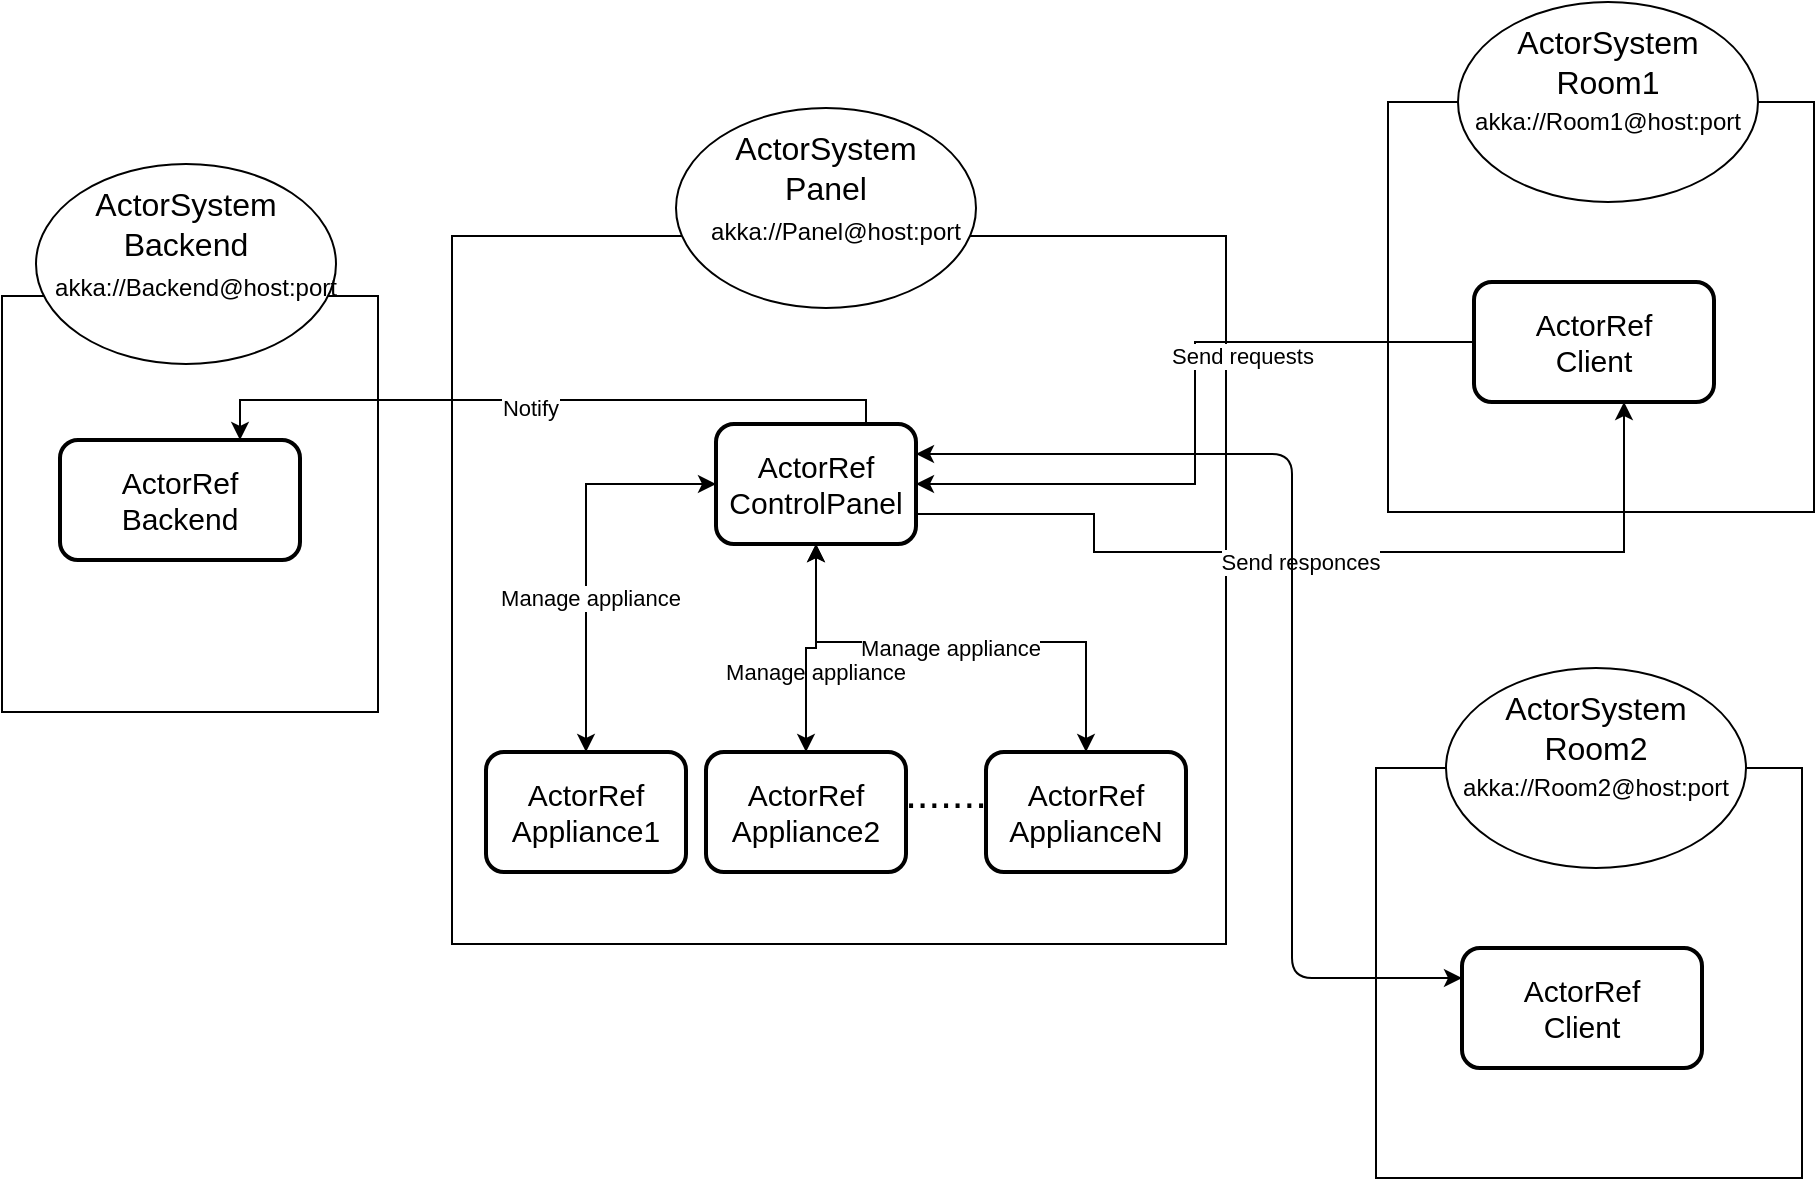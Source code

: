 <mxfile version="14.6.1" type="device"><diagram name="Page-1" id="5f0bae14-7c28-e335-631c-24af17079c00"><mxGraphModel dx="2522" dy="762" grid="0" gridSize="10" guides="1" tooltips="1" connect="1" arrows="1" fold="1" page="1" pageScale="1" pageWidth="1100" pageHeight="850" background="#ffffff" math="0" shadow="0"><root><mxCell id="0"/><mxCell id="1" parent="0"/><mxCell id="8v1RVWd127j1gLK0Y0NK-1" value="" style="whiteSpace=wrap;html=1;" vertex="1" parent="1"><mxGeometry x="-8" y="267" width="188" height="208" as="geometry"/></mxCell><mxCell id="GkRG9vbWSzHUEyqcomnQ-1" value="" style="whiteSpace=wrap;html=1;" parent="1" vertex="1"><mxGeometry x="217" y="237" width="387" height="354" as="geometry"/></mxCell><mxCell id="GkRG9vbWSzHUEyqcomnQ-2" value="" style="ellipse;whiteSpace=wrap;html=1;" parent="1" vertex="1"><mxGeometry x="329" y="173" width="150" height="100" as="geometry"/></mxCell><mxCell id="GkRG9vbWSzHUEyqcomnQ-3" value="&lt;font style=&quot;font-size: 16px&quot;&gt;ActorSystem&lt;br&gt;Panel&lt;br&gt;&lt;/font&gt;" style="text;html=1;strokeColor=none;fillColor=none;align=center;verticalAlign=middle;whiteSpace=wrap;rounded=0;strokeWidth=5;" parent="1" vertex="1"><mxGeometry x="339" y="173" width="130" height="60" as="geometry"/></mxCell><mxCell id="GkRG9vbWSzHUEyqcomnQ-4" value="akka://Panel@host:port" style="text;html=1;strokeColor=none;fillColor=none;align=center;verticalAlign=middle;whiteSpace=wrap;rounded=0;" parent="1" vertex="1"><mxGeometry x="389" y="225" width="40" height="20" as="geometry"/></mxCell><mxCell id="GkRG9vbWSzHUEyqcomnQ-6" value="&lt;span style=&quot;font-size: 15px&quot;&gt;ActorRef&lt;br&gt;Backend&lt;br&gt;&lt;/span&gt;" style="rounded=1;whiteSpace=wrap;html=1;strokeWidth=2;" parent="1" vertex="1"><mxGeometry x="21" y="339" width="120" height="60" as="geometry"/></mxCell><mxCell id="GkRG9vbWSzHUEyqcomnQ-24" style="edgeStyle=orthogonalEdgeStyle;rounded=0;orthogonalLoop=1;jettySize=auto;html=1;entryX=0.5;entryY=0;entryDx=0;entryDy=0;startArrow=classic;startFill=1;" parent="1" source="GkRG9vbWSzHUEyqcomnQ-7" target="GkRG9vbWSzHUEyqcomnQ-20" edge="1"><mxGeometry relative="1" as="geometry"/></mxCell><mxCell id="GkRG9vbWSzHUEyqcomnQ-29" value="Manage appliance" style="edgeLabel;html=1;align=center;verticalAlign=middle;resizable=0;points=[];" parent="GkRG9vbWSzHUEyqcomnQ-24" vertex="1" connectable="0"><mxGeometry x="0.224" y="2" relative="1" as="geometry"><mxPoint as="offset"/></mxGeometry></mxCell><mxCell id="GkRG9vbWSzHUEyqcomnQ-25" style="edgeStyle=orthogonalEdgeStyle;rounded=0;orthogonalLoop=1;jettySize=auto;html=1;startArrow=classic;startFill=1;" parent="1" source="GkRG9vbWSzHUEyqcomnQ-7" target="GkRG9vbWSzHUEyqcomnQ-21" edge="1"><mxGeometry relative="1" as="geometry"/></mxCell><mxCell id="GkRG9vbWSzHUEyqcomnQ-26" style="edgeStyle=orthogonalEdgeStyle;rounded=0;orthogonalLoop=1;jettySize=auto;html=1;entryX=0.5;entryY=0;entryDx=0;entryDy=0;startArrow=classic;startFill=1;" parent="1" source="GkRG9vbWSzHUEyqcomnQ-7" target="GkRG9vbWSzHUEyqcomnQ-22" edge="1"><mxGeometry relative="1" as="geometry"><Array as="points"><mxPoint x="399" y="440"/><mxPoint x="534" y="440"/></Array></mxGeometry></mxCell><mxCell id="GkRG9vbWSzHUEyqcomnQ-30" value="Manage appliance" style="edgeLabel;html=1;align=center;verticalAlign=middle;resizable=0;points=[];" parent="GkRG9vbWSzHUEyqcomnQ-26" vertex="1" connectable="0"><mxGeometry x="-0.035" y="-3" relative="1" as="geometry"><mxPoint as="offset"/></mxGeometry></mxCell><mxCell id="GkRG9vbWSzHUEyqcomnQ-27" style="edgeStyle=orthogonalEdgeStyle;rounded=0;orthogonalLoop=1;jettySize=auto;html=1;entryX=0.75;entryY=0;entryDx=0;entryDy=0;" parent="1" source="GkRG9vbWSzHUEyqcomnQ-7" target="GkRG9vbWSzHUEyqcomnQ-6" edge="1"><mxGeometry relative="1" as="geometry"><Array as="points"><mxPoint x="424" y="319"/><mxPoint x="111" y="319"/></Array></mxGeometry></mxCell><mxCell id="GkRG9vbWSzHUEyqcomnQ-28" value="Notify" style="edgeLabel;html=1;align=center;verticalAlign=middle;resizable=0;points=[];" parent="GkRG9vbWSzHUEyqcomnQ-27" vertex="1" connectable="0"><mxGeometry x="0.045" y="4" relative="1" as="geometry"><mxPoint as="offset"/></mxGeometry></mxCell><mxCell id="GkRG9vbWSzHUEyqcomnQ-7" value="&lt;font style=&quot;font-size: 15px&quot;&gt;ActorRef&lt;br&gt;ControlPanel&lt;br&gt;&lt;/font&gt;" style="rounded=1;whiteSpace=wrap;html=1;strokeWidth=2;" parent="1" vertex="1"><mxGeometry x="349" y="331" width="100" height="60" as="geometry"/></mxCell><mxCell id="GkRG9vbWSzHUEyqcomnQ-10" value="" style="whiteSpace=wrap;html=1;" parent="1" vertex="1"><mxGeometry x="685" y="170" width="213" height="205" as="geometry"/></mxCell><mxCell id="GkRG9vbWSzHUEyqcomnQ-11" value="" style="ellipse;whiteSpace=wrap;html=1;" parent="1" vertex="1"><mxGeometry x="720" y="120" width="150" height="100" as="geometry"/></mxCell><mxCell id="GkRG9vbWSzHUEyqcomnQ-12" value="&lt;font style=&quot;font-size: 16px&quot;&gt;ActorSystem&lt;br&gt;Room1&lt;br&gt;&lt;/font&gt;" style="text;html=1;strokeColor=none;fillColor=none;align=center;verticalAlign=middle;whiteSpace=wrap;rounded=0;strokeWidth=5;" parent="1" vertex="1"><mxGeometry x="730" y="120" width="130" height="60" as="geometry"/></mxCell><mxCell id="GkRG9vbWSzHUEyqcomnQ-13" value="akka://Room1@host:port" style="text;html=1;strokeColor=none;fillColor=none;align=center;verticalAlign=middle;whiteSpace=wrap;rounded=0;" parent="1" vertex="1"><mxGeometry x="775" y="170" width="40" height="20" as="geometry"/></mxCell><mxCell id="GkRG9vbWSzHUEyqcomnQ-16" style="edgeStyle=orthogonalEdgeStyle;rounded=0;orthogonalLoop=1;jettySize=auto;html=1;entryX=1;entryY=0.5;entryDx=0;entryDy=0;" parent="1" source="GkRG9vbWSzHUEyqcomnQ-14" target="GkRG9vbWSzHUEyqcomnQ-7" edge="1"><mxGeometry relative="1" as="geometry"/></mxCell><mxCell id="GkRG9vbWSzHUEyqcomnQ-17" value="Send requests" style="edgeLabel;html=1;align=center;verticalAlign=middle;resizable=0;points=[];" parent="GkRG9vbWSzHUEyqcomnQ-16" vertex="1" connectable="0"><mxGeometry x="-0.167" y="26" relative="1" as="geometry"><mxPoint x="-3" as="offset"/></mxGeometry></mxCell><mxCell id="GkRG9vbWSzHUEyqcomnQ-14" value="&lt;span style=&quot;font-size: 15px&quot;&gt;ActorRef&lt;br&gt;Client&lt;br&gt;&lt;/span&gt;" style="rounded=1;whiteSpace=wrap;html=1;strokeWidth=2;" parent="1" vertex="1"><mxGeometry x="728" y="260" width="120" height="60" as="geometry"/></mxCell><mxCell id="GkRG9vbWSzHUEyqcomnQ-18" style="edgeStyle=orthogonalEdgeStyle;rounded=0;orthogonalLoop=1;jettySize=auto;html=1;entryX=0.625;entryY=1;entryDx=0;entryDy=0;entryPerimeter=0;exitX=1;exitY=0.75;exitDx=0;exitDy=0;" parent="1" source="GkRG9vbWSzHUEyqcomnQ-7" target="GkRG9vbWSzHUEyqcomnQ-14" edge="1"><mxGeometry relative="1" as="geometry"><Array as="points"><mxPoint x="538" y="376"/><mxPoint x="538" y="395"/><mxPoint x="803" y="395"/></Array></mxGeometry></mxCell><mxCell id="GkRG9vbWSzHUEyqcomnQ-19" value="Send responces" style="edgeLabel;html=1;align=center;verticalAlign=middle;resizable=0;points=[];" parent="GkRG9vbWSzHUEyqcomnQ-18" vertex="1" connectable="0"><mxGeometry x="-0.061" y="-5" relative="1" as="geometry"><mxPoint as="offset"/></mxGeometry></mxCell><mxCell id="GkRG9vbWSzHUEyqcomnQ-20" value="&lt;font style=&quot;font-size: 15px&quot;&gt;ActorRef&lt;br&gt;Appliance1&lt;br&gt;&lt;/font&gt;" style="rounded=1;whiteSpace=wrap;html=1;strokeWidth=2;" parent="1" vertex="1"><mxGeometry x="234" y="495" width="100" height="60" as="geometry"/></mxCell><mxCell id="GkRG9vbWSzHUEyqcomnQ-21" value="&lt;font style=&quot;font-size: 15px&quot;&gt;ActorRef&lt;br&gt;Appliance2&lt;br&gt;&lt;/font&gt;" style="rounded=1;whiteSpace=wrap;html=1;strokeWidth=2;" parent="1" vertex="1"><mxGeometry x="344" y="495" width="100" height="60" as="geometry"/></mxCell><mxCell id="GkRG9vbWSzHUEyqcomnQ-22" value="&lt;font style=&quot;font-size: 15px&quot;&gt;ActorRef&lt;br&gt;ApplianceN&lt;br&gt;&lt;/font&gt;" style="rounded=1;whiteSpace=wrap;html=1;strokeWidth=2;" parent="1" vertex="1"><mxGeometry x="484" y="495" width="100" height="60" as="geometry"/></mxCell><mxCell id="GkRG9vbWSzHUEyqcomnQ-23" value="&lt;font style=&quot;font-size: 21px&quot;&gt;.......&lt;/font&gt;" style="text;html=1;strokeColor=none;fillColor=none;align=center;verticalAlign=middle;whiteSpace=wrap;rounded=0;" parent="1" vertex="1"><mxGeometry x="444" y="505" width="40" height="20" as="geometry"/></mxCell><mxCell id="GkRG9vbWSzHUEyqcomnQ-31" value="&lt;font style=&quot;font-size: 11px&quot;&gt;Manage appliance&lt;/font&gt;" style="text;html=1;strokeColor=none;fillColor=none;align=center;verticalAlign=middle;whiteSpace=wrap;rounded=0;" parent="1" vertex="1"><mxGeometry x="344" y="445" width="110" height="20" as="geometry"/></mxCell><mxCell id="PNvpfZ8GRTARoWhnrUtp-1" value="" style="whiteSpace=wrap;html=1;" parent="1" vertex="1"><mxGeometry x="679" y="503" width="213" height="205" as="geometry"/></mxCell><mxCell id="PNvpfZ8GRTARoWhnrUtp-2" value="" style="ellipse;whiteSpace=wrap;html=1;" parent="1" vertex="1"><mxGeometry x="714" y="453" width="150" height="100" as="geometry"/></mxCell><mxCell id="PNvpfZ8GRTARoWhnrUtp-3" value="&lt;font style=&quot;font-size: 16px&quot;&gt;ActorSystem&lt;br&gt;Room2&lt;br&gt;&lt;/font&gt;" style="text;html=1;strokeColor=none;fillColor=none;align=center;verticalAlign=middle;whiteSpace=wrap;rounded=0;strokeWidth=5;" parent="1" vertex="1"><mxGeometry x="724" y="453" width="130" height="60" as="geometry"/></mxCell><mxCell id="PNvpfZ8GRTARoWhnrUtp-4" value="akka://Room2@host:port" style="text;html=1;strokeColor=none;fillColor=none;align=center;verticalAlign=middle;whiteSpace=wrap;rounded=0;" parent="1" vertex="1"><mxGeometry x="769" y="503" width="40" height="20" as="geometry"/></mxCell><mxCell id="PNvpfZ8GRTARoWhnrUtp-5" value="&lt;span style=&quot;font-size: 15px&quot;&gt;ActorRef&lt;br&gt;Client&lt;br&gt;&lt;/span&gt;" style="rounded=1;whiteSpace=wrap;html=1;strokeWidth=2;" parent="1" vertex="1"><mxGeometry x="722" y="593" width="120" height="60" as="geometry"/></mxCell><mxCell id="PNvpfZ8GRTARoWhnrUtp-6" value="" style="endArrow=classic;startArrow=classic;html=1;entryX=0;entryY=0.25;entryDx=0;entryDy=0;exitX=1;exitY=0.25;exitDx=0;exitDy=0;" parent="1" source="GkRG9vbWSzHUEyqcomnQ-7" target="PNvpfZ8GRTARoWhnrUtp-5" edge="1"><mxGeometry width="50" height="50" relative="1" as="geometry"><mxPoint x="524" y="569" as="sourcePoint"/><mxPoint x="574" y="519" as="targetPoint"/><Array as="points"><mxPoint x="637" y="346"/><mxPoint x="637" y="608"/></Array></mxGeometry></mxCell><mxCell id="8v1RVWd127j1gLK0Y0NK-2" value="" style="ellipse;whiteSpace=wrap;html=1;" vertex="1" parent="1"><mxGeometry x="9" y="201" width="150" height="100" as="geometry"/></mxCell><mxCell id="8v1RVWd127j1gLK0Y0NK-3" value="&lt;font style=&quot;font-size: 16px&quot;&gt;ActorSystem&lt;br&gt;Backend&lt;br&gt;&lt;/font&gt;" style="text;html=1;strokeColor=none;fillColor=none;align=center;verticalAlign=middle;whiteSpace=wrap;rounded=0;strokeWidth=5;" vertex="1" parent="1"><mxGeometry x="19" y="201" width="130" height="60" as="geometry"/></mxCell><mxCell id="8v1RVWd127j1gLK0Y0NK-4" value="akka://Backend@host:port" style="text;html=1;strokeColor=none;fillColor=none;align=center;verticalAlign=middle;whiteSpace=wrap;rounded=0;" vertex="1" parent="1"><mxGeometry x="69" y="253" width="40" height="20" as="geometry"/></mxCell></root></mxGraphModel></diagram></mxfile>